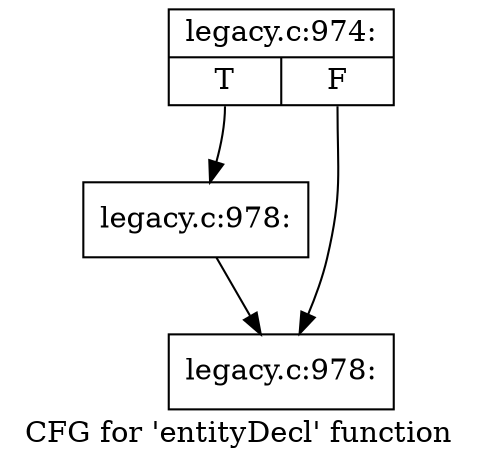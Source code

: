 digraph "CFG for 'entityDecl' function" {
	label="CFG for 'entityDecl' function";

	Node0x494fe90 [shape=record,label="{legacy.c:974:|{<s0>T|<s1>F}}"];
	Node0x494fe90:s0 -> Node0x4951270;
	Node0x494fe90:s1 -> Node0x49512c0;
	Node0x4951270 [shape=record,label="{legacy.c:978:}"];
	Node0x4951270 -> Node0x49512c0;
	Node0x49512c0 [shape=record,label="{legacy.c:978:}"];
}
